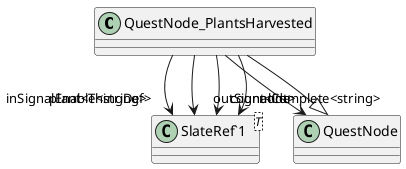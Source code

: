 @startuml
class QuestNode_PlantsHarvested {
}
class "SlateRef`1"<T> {
}
QuestNode <|-- QuestNode_PlantsHarvested
QuestNode_PlantsHarvested --> "inSignalEnable<string>" "SlateRef`1"
QuestNode_PlantsHarvested --> "outSignalComplete<string>" "SlateRef`1"
QuestNode_PlantsHarvested --> "plant<ThingDef>" "SlateRef`1"
QuestNode_PlantsHarvested --> "count<int>" "SlateRef`1"
QuestNode_PlantsHarvested --> "node" QuestNode
@enduml
